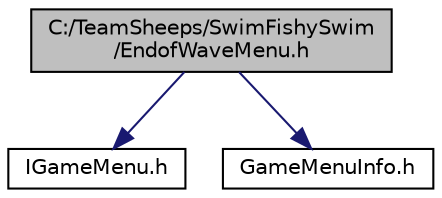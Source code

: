 digraph "C:/TeamSheeps/SwimFishySwim/EndofWaveMenu.h"
{
 // LATEX_PDF_SIZE
  edge [fontname="Helvetica",fontsize="10",labelfontname="Helvetica",labelfontsize="10"];
  node [fontname="Helvetica",fontsize="10",shape=record];
  Node1 [label="C:/TeamSheeps/SwimFishySwim\l/EndofWaveMenu.h",height=0.2,width=0.4,color="black", fillcolor="grey75", style="filled", fontcolor="black",tooltip=" "];
  Node1 -> Node2 [color="midnightblue",fontsize="10",style="solid",fontname="Helvetica"];
  Node2 [label="IGameMenu.h",height=0.2,width=0.4,color="black", fillcolor="white", style="filled",URL="$_i_game_menu_8h.html",tooltip=" "];
  Node1 -> Node3 [color="midnightblue",fontsize="10",style="solid",fontname="Helvetica"];
  Node3 [label="GameMenuInfo.h",height=0.2,width=0.4,color="black", fillcolor="white", style="filled",URL="$_game_menu_info_8h.html",tooltip=" "];
}
